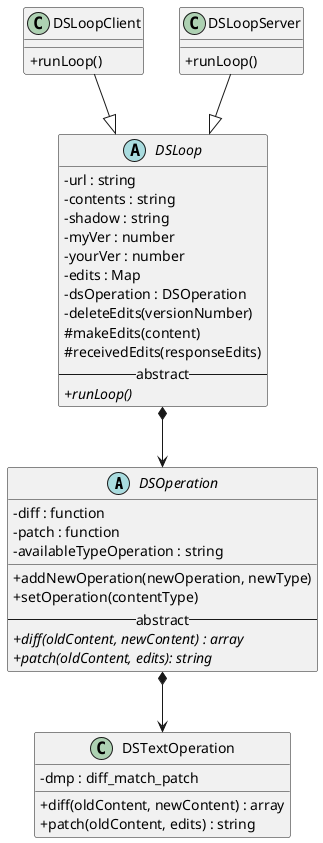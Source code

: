 @startuml
skinparam classAttributeIconSize 0


abstract class DSOperation {
-diff : function
-patch : function
-availableTypeOperation : string
__
+addNewOperation(newOperation, newType) 
+setOperation(contentType)
--abstract--
{abstract}+diff(oldContent, newContent) : array
{abstract}+patch(oldContent, edits): string
}

class DSTextOperation{
-dmp : diff_match_patch
+diff(oldContent, newContent) : array
+patch(oldContent, edits) : string
}

abstract class DSLoop{
-url : string
-contents : string
-shadow : string
-myVer : number
-yourVer : number
-edits : Map
-dsOperation : DSOperation
-deleteEdits(versionNumber)
#makeEdits(content)
#receivedEdits(responseEdits)
--abstract--
{abstract}+runLoop()
}

class DSLoopClient {
+runLoop()
}

class DSLoopServer {
+runLoop()
}

DSLoop *--> DSOperation
DSLoopClient --|> DSLoop
DSLoopServer --|> DSLoop

DSOperation *-->  DSTextOperation

@enduml
